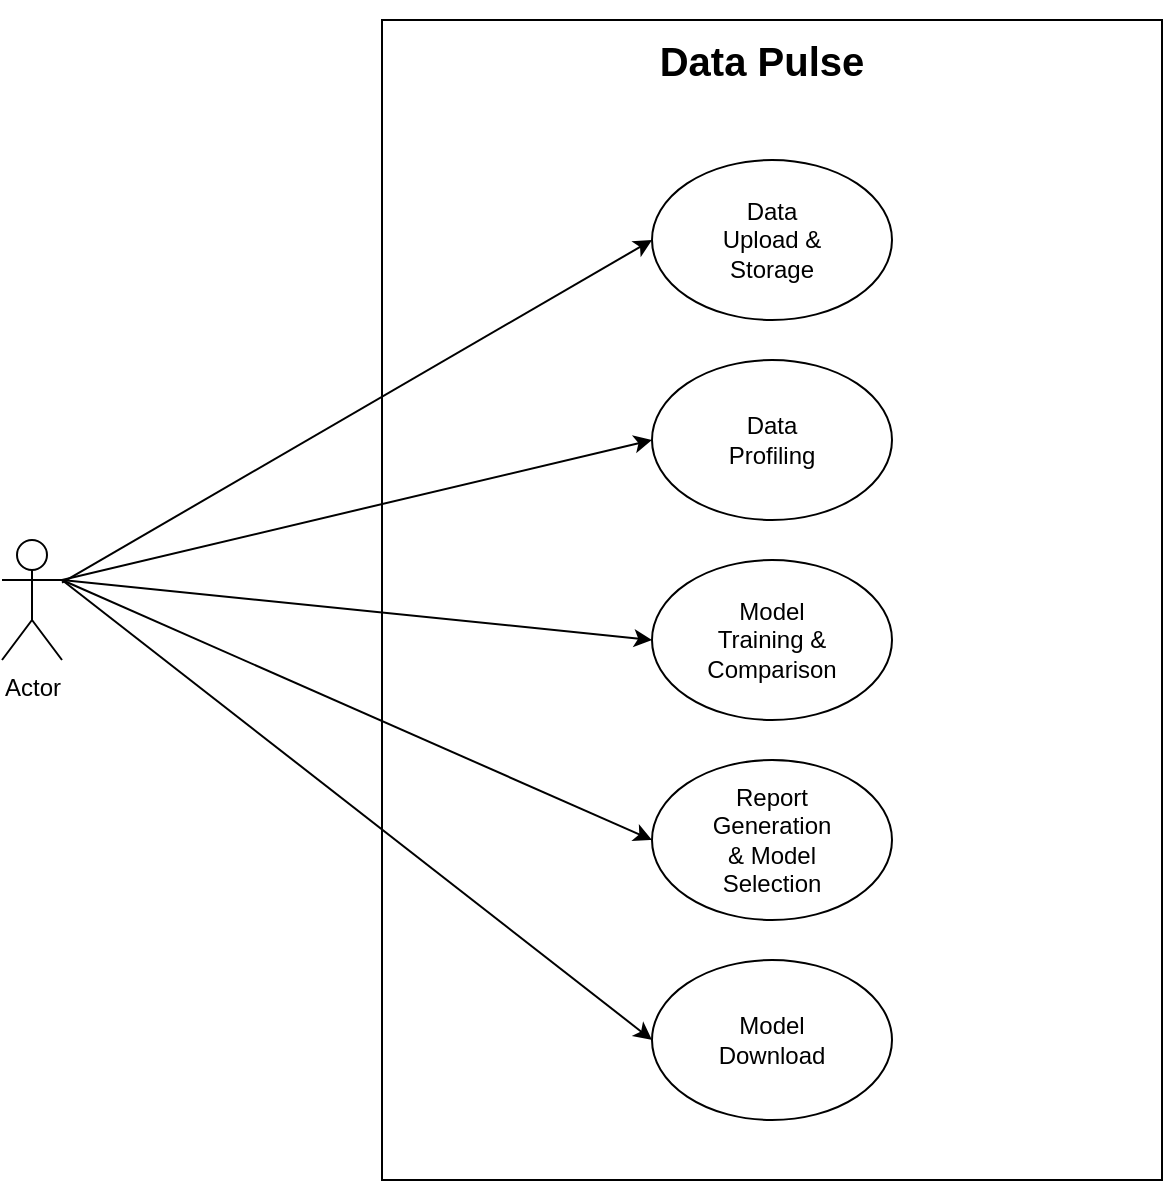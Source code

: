<mxfile version="24.0.1" type="device">
  <diagram name="Page-1" id="PIoNZxWR2-1laIcrb_61">
    <mxGraphModel dx="880" dy="468" grid="1" gridSize="10" guides="1" tooltips="1" connect="1" arrows="1" fold="1" page="1" pageScale="1" pageWidth="827" pageHeight="1169" math="0" shadow="0">
      <root>
        <mxCell id="0" />
        <mxCell id="1" parent="0" />
        <mxCell id="_GIi9DZqmJXRQImI4dWY-1" value="Actor" style="shape=umlActor;verticalLabelPosition=bottom;verticalAlign=top;html=1;outlineConnect=0;" vertex="1" parent="1">
          <mxGeometry x="50" y="280" width="30" height="60" as="geometry" />
        </mxCell>
        <mxCell id="_GIi9DZqmJXRQImI4dWY-2" value="" style="rounded=0;whiteSpace=wrap;html=1;" vertex="1" parent="1">
          <mxGeometry x="240" y="20" width="390" height="580" as="geometry" />
        </mxCell>
        <mxCell id="_GIi9DZqmJXRQImI4dWY-3" value="" style="ellipse;whiteSpace=wrap;html=1;" vertex="1" parent="1">
          <mxGeometry x="375" y="90" width="120" height="80" as="geometry" />
        </mxCell>
        <mxCell id="_GIi9DZqmJXRQImI4dWY-4" value="" style="ellipse;whiteSpace=wrap;html=1;" vertex="1" parent="1">
          <mxGeometry x="375" y="190" width="120" height="80" as="geometry" />
        </mxCell>
        <mxCell id="_GIi9DZqmJXRQImI4dWY-5" value="" style="ellipse;whiteSpace=wrap;html=1;" vertex="1" parent="1">
          <mxGeometry x="375" y="290" width="120" height="80" as="geometry" />
        </mxCell>
        <mxCell id="_GIi9DZqmJXRQImI4dWY-7" value="" style="ellipse;whiteSpace=wrap;html=1;" vertex="1" parent="1">
          <mxGeometry x="375" y="390" width="120" height="80" as="geometry" />
        </mxCell>
        <mxCell id="_GIi9DZqmJXRQImI4dWY-8" value="" style="ellipse;whiteSpace=wrap;html=1;" vertex="1" parent="1">
          <mxGeometry x="375" y="490" width="120" height="80" as="geometry" />
        </mxCell>
        <mxCell id="_GIi9DZqmJXRQImI4dWY-9" value="Data Upload &amp;amp; Storage" style="text;html=1;align=center;verticalAlign=middle;whiteSpace=wrap;rounded=0;" vertex="1" parent="1">
          <mxGeometry x="405" y="115" width="60" height="30" as="geometry" />
        </mxCell>
        <mxCell id="_GIi9DZqmJXRQImI4dWY-11" value="Data Profiling" style="text;html=1;align=center;verticalAlign=middle;whiteSpace=wrap;rounded=0;" vertex="1" parent="1">
          <mxGeometry x="405" y="215" width="60" height="30" as="geometry" />
        </mxCell>
        <mxCell id="_GIi9DZqmJXRQImI4dWY-12" value="Model Training &amp;amp; Comparison" style="text;html=1;align=center;verticalAlign=middle;whiteSpace=wrap;rounded=0;" vertex="1" parent="1">
          <mxGeometry x="405" y="315" width="60" height="30" as="geometry" />
        </mxCell>
        <mxCell id="_GIi9DZqmJXRQImI4dWY-13" value="Report Generation &amp;amp; Model Selection" style="text;html=1;align=center;verticalAlign=middle;whiteSpace=wrap;rounded=0;" vertex="1" parent="1">
          <mxGeometry x="405" y="415" width="60" height="30" as="geometry" />
        </mxCell>
        <mxCell id="_GIi9DZqmJXRQImI4dWY-14" value="Model Download" style="text;html=1;align=center;verticalAlign=middle;whiteSpace=wrap;rounded=0;" vertex="1" parent="1">
          <mxGeometry x="405" y="515" width="60" height="30" as="geometry" />
        </mxCell>
        <mxCell id="_GIi9DZqmJXRQImI4dWY-15" value="&lt;h1&gt;&lt;font style=&quot;font-size: 20px;&quot;&gt;Data Pulse&lt;/font&gt;&lt;/h1&gt;" style="text;html=1;spacing=5;spacingTop=-20;whiteSpace=wrap;overflow=hidden;rounded=0;align=center;" vertex="1" parent="1">
          <mxGeometry x="240" y="20" width="380" height="60" as="geometry" />
        </mxCell>
        <mxCell id="_GIi9DZqmJXRQImI4dWY-17" value="" style="endArrow=classic;html=1;rounded=0;entryX=0;entryY=0.5;entryDx=0;entryDy=0;" edge="1" parent="1" source="_GIi9DZqmJXRQImI4dWY-1" target="_GIi9DZqmJXRQImI4dWY-3">
          <mxGeometry width="50" height="50" relative="1" as="geometry">
            <mxPoint x="80" y="310" as="sourcePoint" />
            <mxPoint x="130" y="260" as="targetPoint" />
          </mxGeometry>
        </mxCell>
        <mxCell id="_GIi9DZqmJXRQImI4dWY-19" value="" style="endArrow=classic;html=1;rounded=0;entryX=0;entryY=0.5;entryDx=0;entryDy=0;" edge="1" parent="1" target="_GIi9DZqmJXRQImI4dWY-4">
          <mxGeometry width="50" height="50" relative="1" as="geometry">
            <mxPoint x="80" y="300" as="sourcePoint" />
            <mxPoint x="130" y="250" as="targetPoint" />
          </mxGeometry>
        </mxCell>
        <mxCell id="_GIi9DZqmJXRQImI4dWY-20" value="" style="endArrow=classic;html=1;rounded=0;entryX=0;entryY=0.5;entryDx=0;entryDy=0;" edge="1" parent="1" target="_GIi9DZqmJXRQImI4dWY-5">
          <mxGeometry width="50" height="50" relative="1" as="geometry">
            <mxPoint x="80" y="300" as="sourcePoint" />
            <mxPoint x="130" y="250" as="targetPoint" />
          </mxGeometry>
        </mxCell>
        <mxCell id="_GIi9DZqmJXRQImI4dWY-21" value="" style="endArrow=classic;html=1;rounded=0;entryX=0;entryY=0.5;entryDx=0;entryDy=0;" edge="1" parent="1" target="_GIi9DZqmJXRQImI4dWY-7">
          <mxGeometry width="50" height="50" relative="1" as="geometry">
            <mxPoint x="80" y="300" as="sourcePoint" />
            <mxPoint x="130" y="250" as="targetPoint" />
          </mxGeometry>
        </mxCell>
        <mxCell id="_GIi9DZqmJXRQImI4dWY-22" value="" style="endArrow=classic;html=1;rounded=0;entryX=0;entryY=0.5;entryDx=0;entryDy=0;" edge="1" parent="1" target="_GIi9DZqmJXRQImI4dWY-8">
          <mxGeometry width="50" height="50" relative="1" as="geometry">
            <mxPoint x="80" y="300" as="sourcePoint" />
            <mxPoint x="130" y="250" as="targetPoint" />
          </mxGeometry>
        </mxCell>
      </root>
    </mxGraphModel>
  </diagram>
</mxfile>
